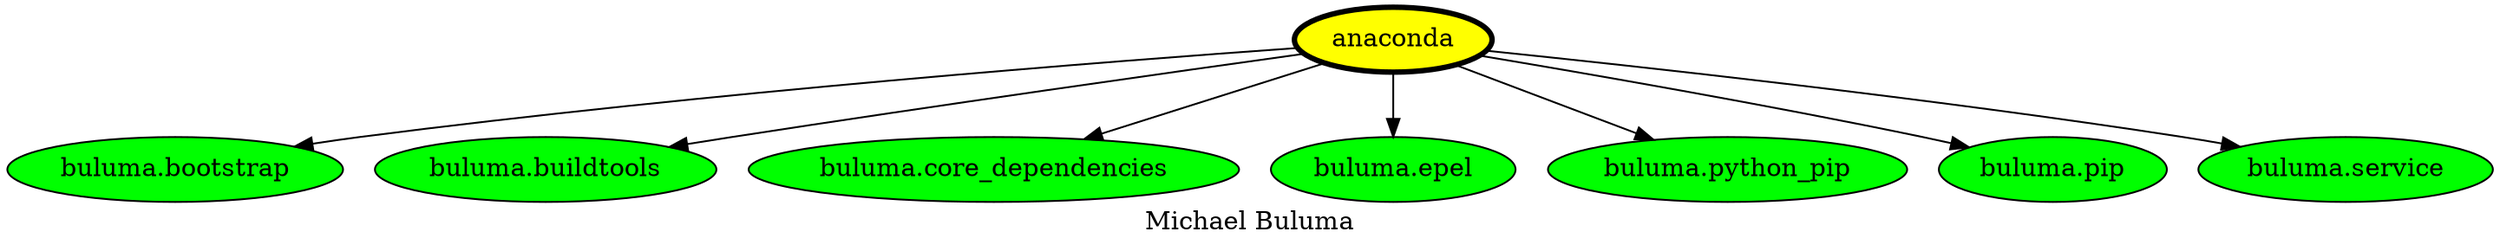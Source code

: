 digraph PhiloDilemma {
  label = "Michael Buluma" ;
  overlap=false
  {
    "anaconda" [fillcolor=yellow style=filled penwidth=3]
    "buluma.bootstrap" [fillcolor=green style=filled]
    "buluma.buildtools" [fillcolor=green style=filled]
    "buluma.core_dependencies" [fillcolor=green style=filled]
    "buluma.epel" [fillcolor=green style=filled]
    "buluma.python_pip" [fillcolor=green style=filled]
    "buluma.pip" [fillcolor=green style=filled]
    "buluma.service" [fillcolor=green style=filled]
  }
  "anaconda" -> "buluma.bootstrap"
  "anaconda" -> "buluma.buildtools"
  "anaconda" -> "buluma.core_dependencies"
  "anaconda" -> "buluma.epel"
  "anaconda" -> "buluma.python_pip"
  "anaconda" -> "buluma.pip"
  "anaconda" -> "buluma.service"
}
